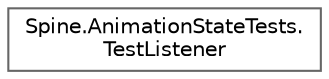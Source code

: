 digraph "类继承关系图"
{
 // LATEX_PDF_SIZE
  bgcolor="transparent";
  edge [fontname=Helvetica,fontsize=10,labelfontname=Helvetica,labelfontsize=10];
  node [fontname=Helvetica,fontsize=10,shape=box,height=0.2,width=0.4];
  rankdir="LR";
  Node0 [id="Node000000",label="Spine.AnimationStateTests.\lTestListener",height=0.2,width=0.4,color="grey40", fillcolor="white", style="filled",URL="$class_spine_1_1_animation_state_tests_1_1_test_listener.html",tooltip=" "];
}
